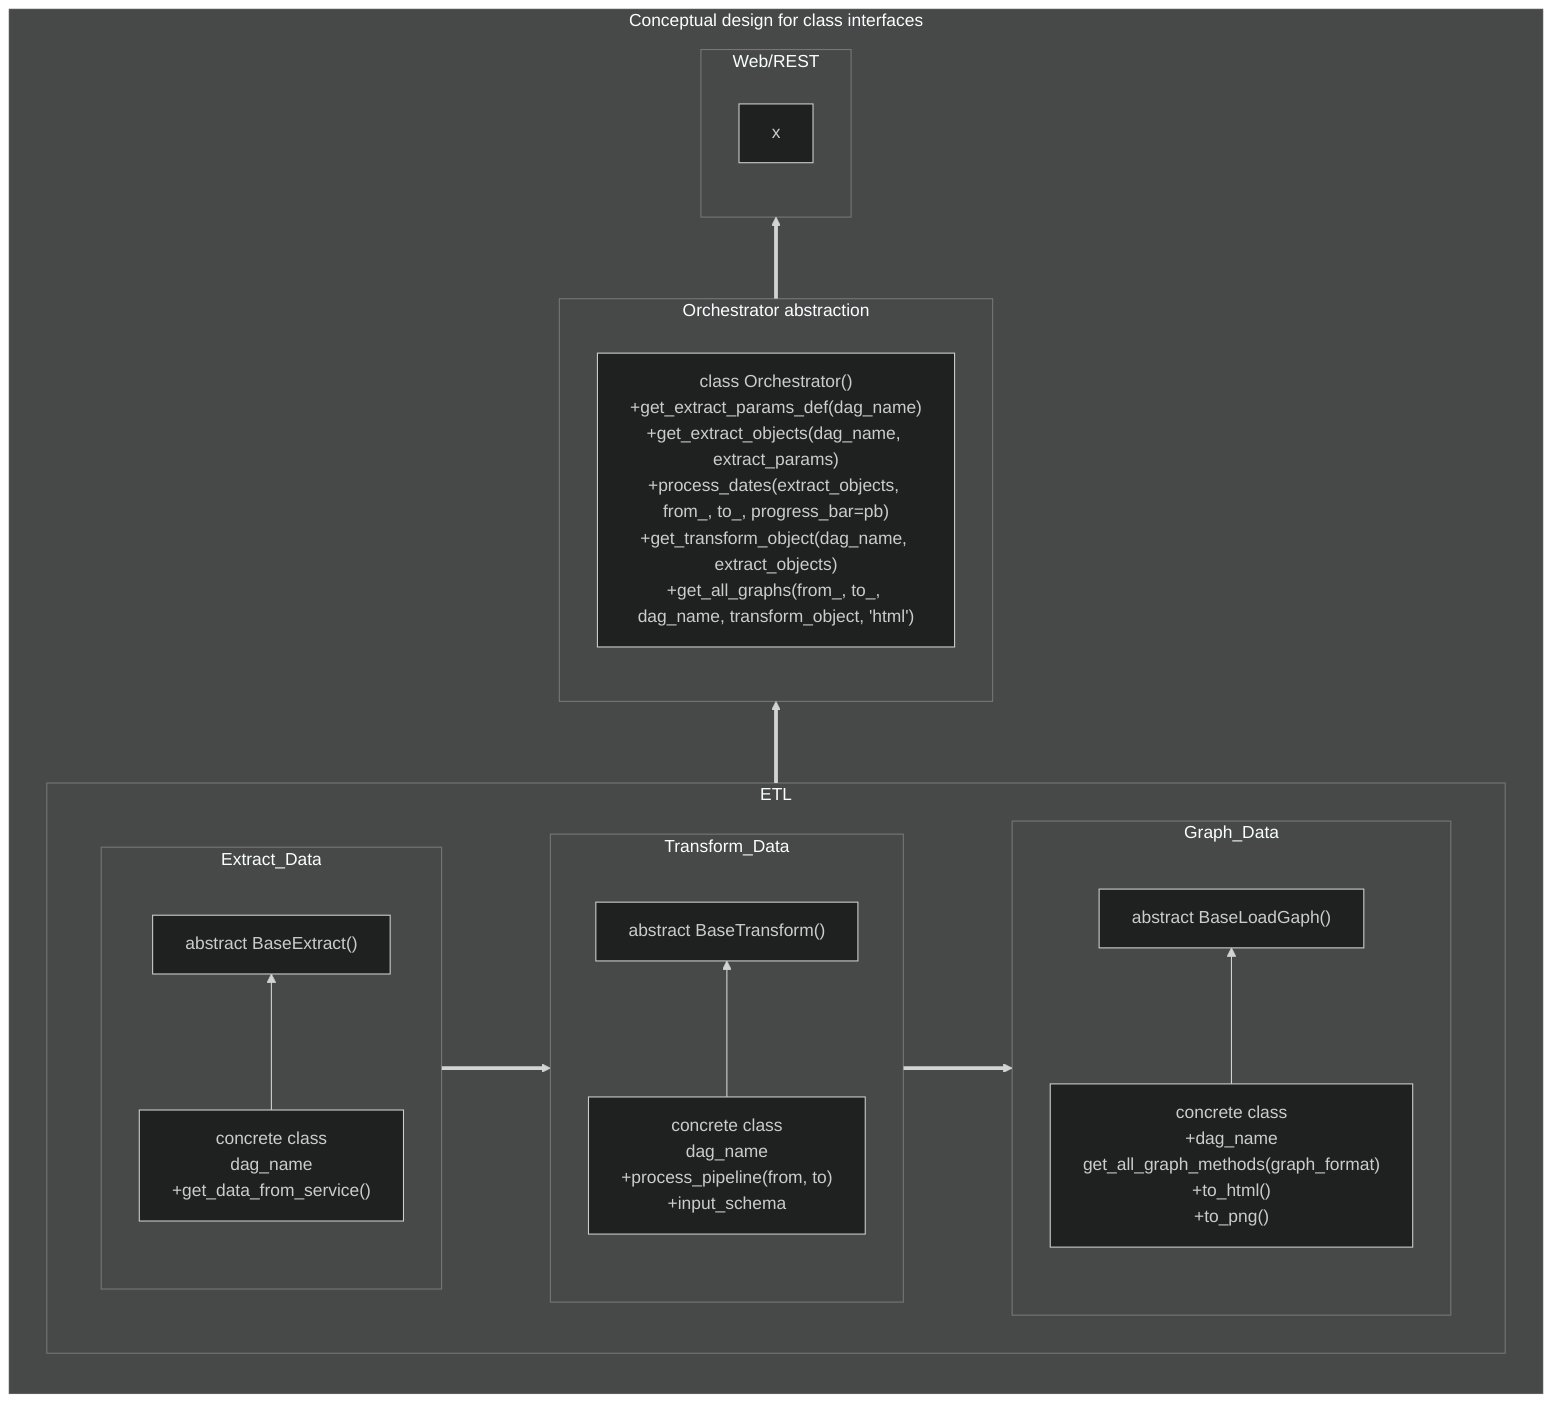 %%{init: {'theme':'dark'}}%%
flowchart
subgraph Conceptual design for class interfaces
    direction BT
    subgraph BP["Orchestrator abstraction"]
        et["class Orchestrator()\n+get_extract_params_def(dag_name)\n+get_extract_objects(dag_name, extract_params)\n+process_dates(extract_objects, from_, to_, progress_bar=pb)\n+get_transform_object(dag_name, extract_objects)\n+get_all_graphs(from_, to_, dag_name, transform_object, 'html')\n"]
    end
        subgraph ETL
            direction LR
                subgraph Extract_Data
                direction BT
                    gd["concrete class\ndag_name\n+get_data_from_service()"] --> BE["abstract BaseExtract()"]
                end
                subgraph Transform_Data
                direction BT
                    pp["concrete class\ndag_name\n+process_pipeline(from, to)\n+input_schema"] --> BT["abstract BaseTransform()"]
                end
                subgraph Graph_Data
                direction BT
                    ga["concrete class\n+dag_name\nget_all_graph_methods(graph_format)\n+to_html()\n+to_png()"] --> BL["abstract BaseLoadGaph()"]
                end
            end
        subgraph FE["Web/REST"]
            x
        end
    end
    
Extract_Data ==> Transform_Data ==> Graph_Data
ETL ==> BP
BP ==> FE